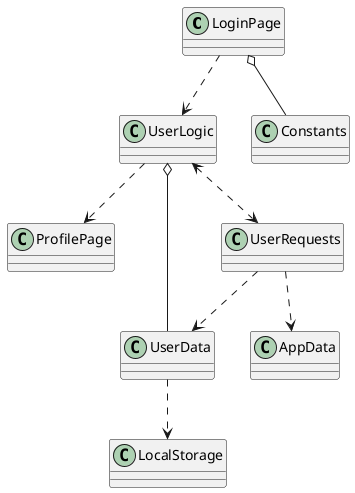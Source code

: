 @startuml
'https://plantuml.com/class-diagram

class LoginPage
class ProfilePage
class UserLogic
class UserData
class AppData
class Constants
class UserRequests
class LocalStorage
LoginPage o-- Constants
LoginPage ..> UserLogic
UserLogic o-- UserData
UserData ..> LocalStorage
UserLogic <..> UserRequests
UserLogic ..> ProfilePage
UserRequests ..> UserData
UserRequests ..> AppData
@enduml